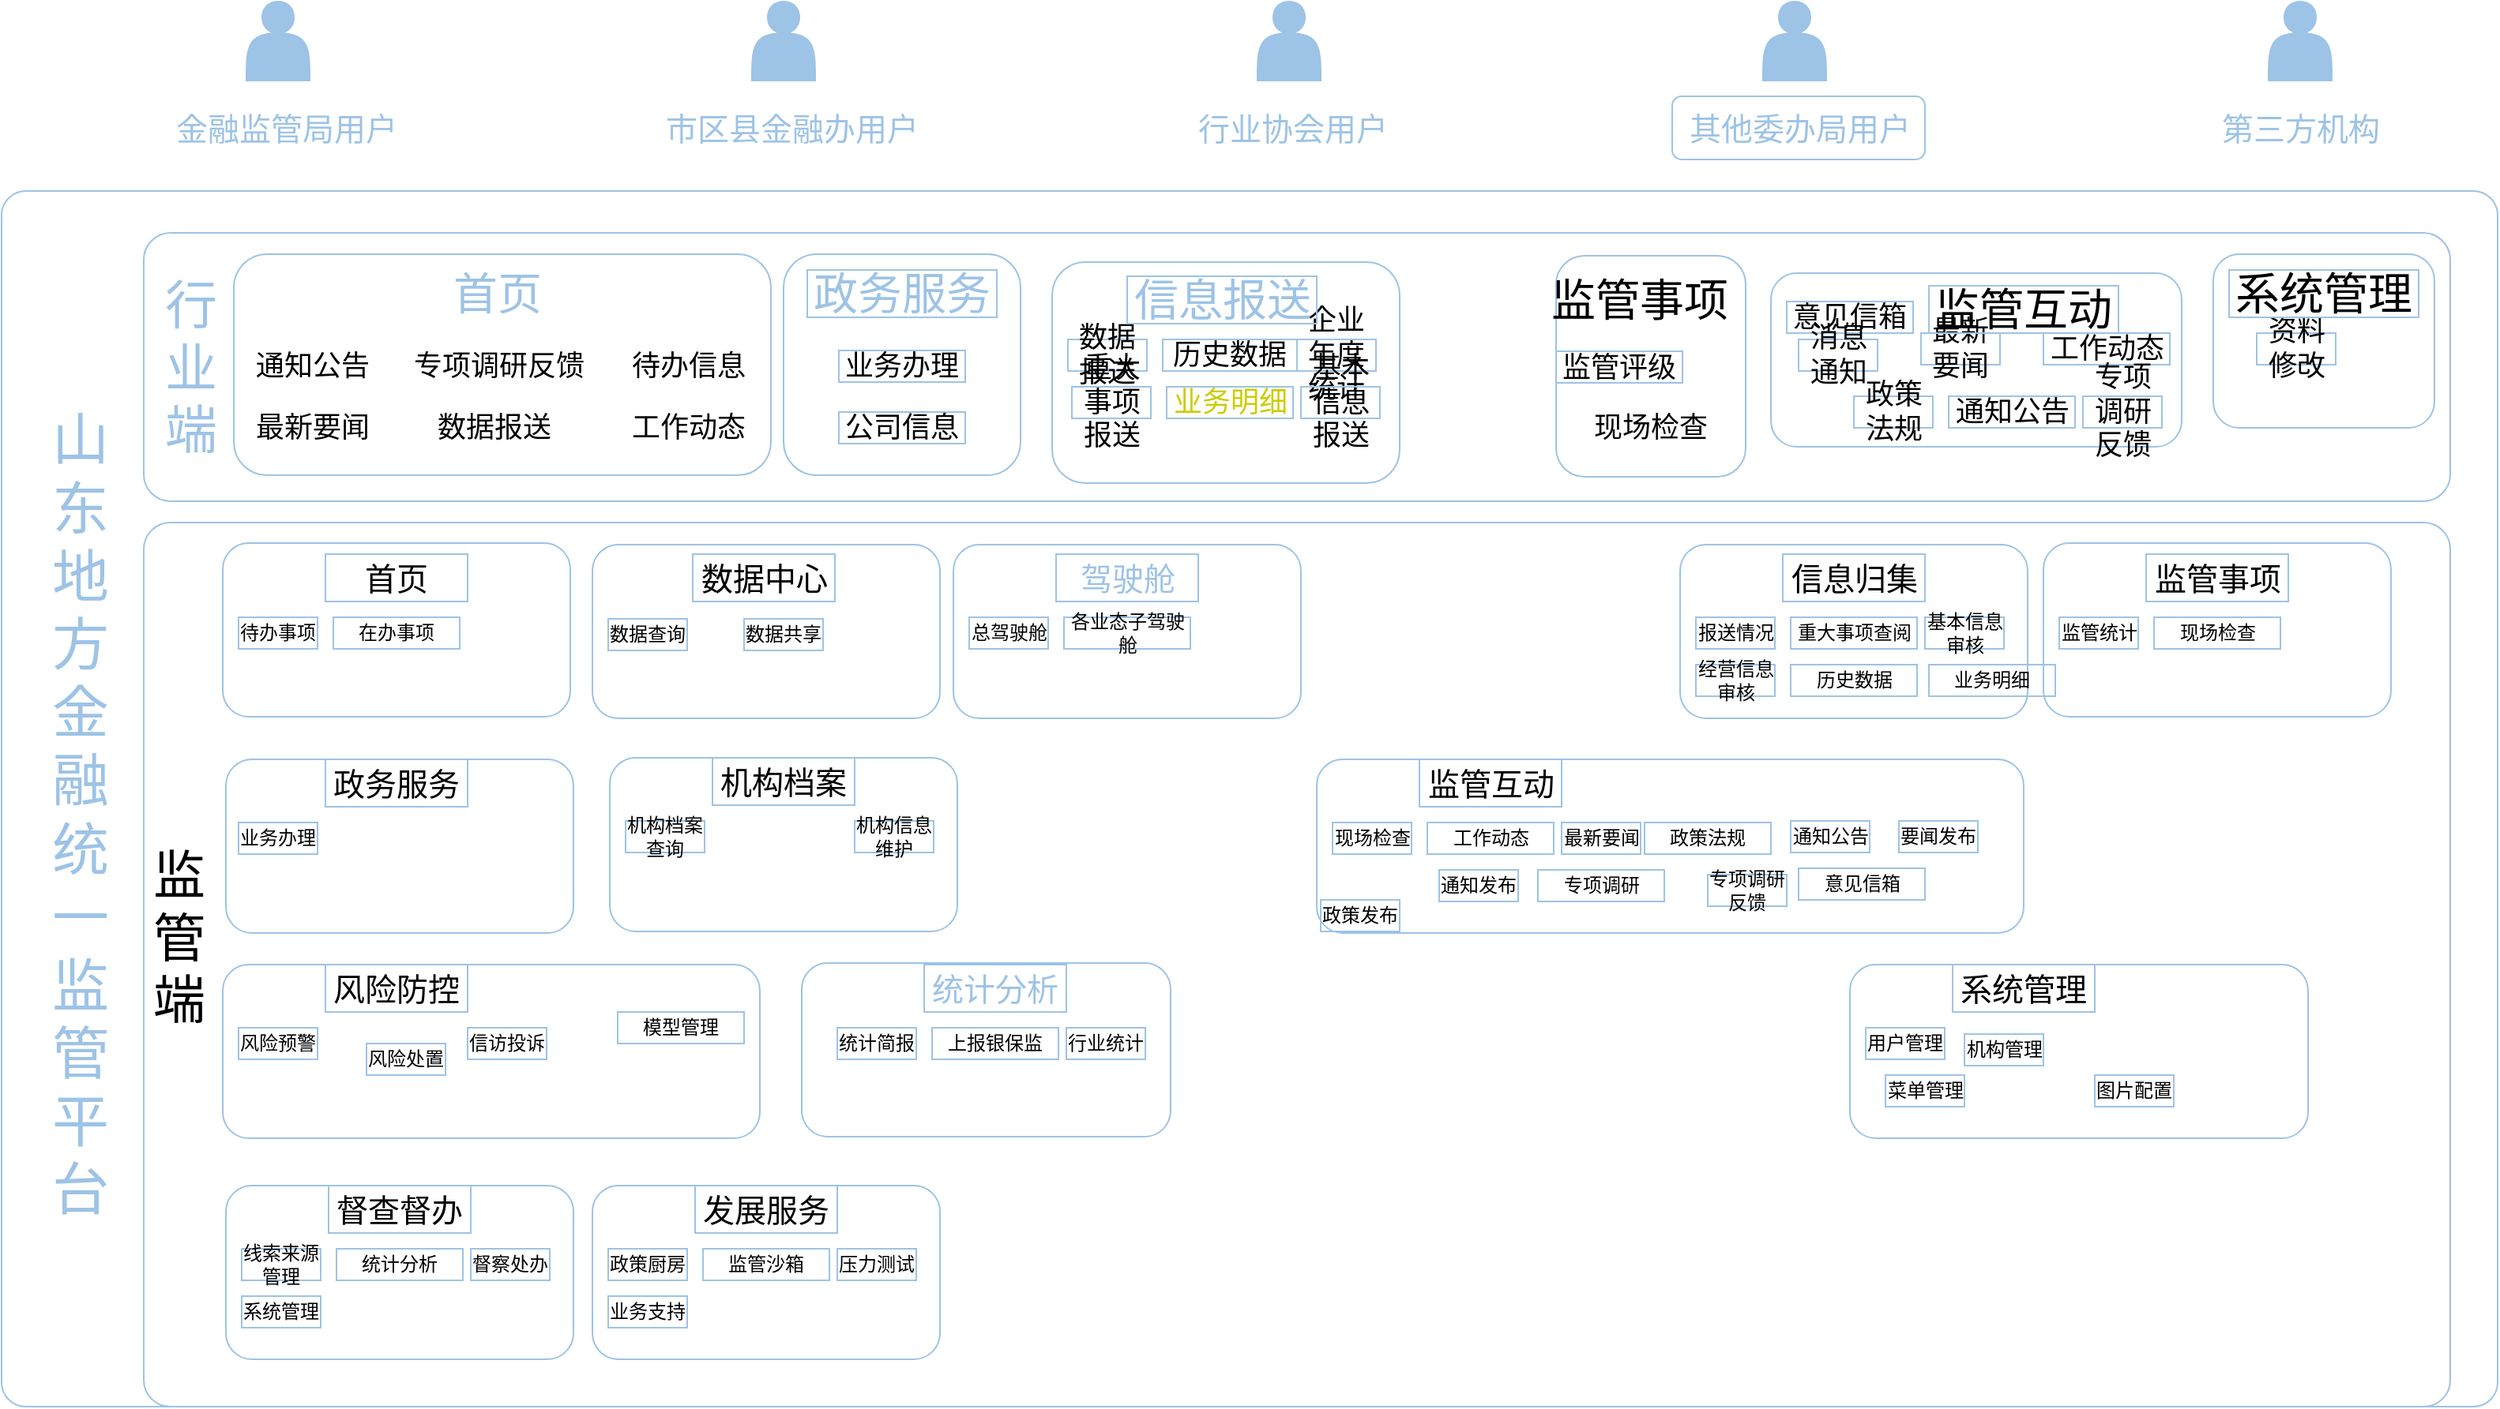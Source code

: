 <mxfile version="21.3.4" type="github">
  <diagram name="第 1 页" id="MV3o43IdLmot7RDqP8pI">
    <mxGraphModel dx="1585" dy="860" grid="1" gridSize="10" guides="1" tooltips="1" connect="1" arrows="1" fold="1" page="1" pageScale="1" pageWidth="827" pageHeight="1169" math="0" shadow="0">
      <root>
        <mxCell id="0" />
        <mxCell id="1" parent="0" />
        <mxCell id="Glt5fxQ_8E8wL3YPpG3F-2" value="" style="shape=actor;whiteSpace=wrap;html=1;fillColor=#9DC3E6;strokeColor=#9DC3E6;" parent="1" vertex="1">
          <mxGeometry x="195" y="40" width="40" height="50" as="geometry" />
        </mxCell>
        <mxCell id="Glt5fxQ_8E8wL3YPpG3F-7" value="&lt;font color=&quot;#9dc3e6&quot;&gt;金融监管局用户&lt;/font&gt;" style="text;html=1;align=center;verticalAlign=middle;resizable=0;points=[];autosize=1;strokeColor=none;fillColor=none;fontSize=20;arcSize=12;rounded=1;imageWidth=24;" parent="1" vertex="1">
          <mxGeometry x="140" y="100" width="160" height="40" as="geometry" />
        </mxCell>
        <mxCell id="aRTXH67dhM7J8I6KlZtX-1" value="" style="rounded=1;whiteSpace=wrap;html=1;strokeColor=#9DC3E6;arcSize=2;" parent="1" vertex="1">
          <mxGeometry x="40" y="160" width="1580" height="770" as="geometry" />
        </mxCell>
        <mxCell id="aRTXH67dhM7J8I6KlZtX-2" value="" style="rounded=1;whiteSpace=wrap;html=1;strokeColor=#9DC3E6;arcSize=10;" parent="1" vertex="1">
          <mxGeometry x="130" y="186.5" width="1460" height="170" as="geometry" />
        </mxCell>
        <mxCell id="aRTXH67dhM7J8I6KlZtX-3" value="" style="rounded=1;whiteSpace=wrap;html=1;strokeColor=#9DC3E6;arcSize=3;" parent="1" vertex="1">
          <mxGeometry x="130" y="370" width="1460" height="560" as="geometry" />
        </mxCell>
        <mxCell id="aRTXH67dhM7J8I6KlZtX-5" value="&lt;font color=&quot;#9dc3e6&quot; style=&quot;font-size: 33px;&quot;&gt;行业端&lt;/font&gt;" style="text;html=1;strokeColor=none;fillColor=none;align=center;verticalAlign=middle;whiteSpace=wrap;rounded=1;arcSize=15;imageHeight=24;" parent="1" vertex="1">
          <mxGeometry x="140" y="210" width="40" height="123" as="geometry" />
        </mxCell>
        <mxCell id="aRTXH67dhM7J8I6KlZtX-6" value="&lt;font style=&quot;font-size: 33px;&quot;&gt;监管端&lt;/font&gt;" style="text;html=1;strokeColor=none;fillColor=none;align=center;verticalAlign=middle;whiteSpace=wrap;rounded=0;fontSize=20;" parent="1" vertex="1">
          <mxGeometry x="140" y="593" width="25" height="80" as="geometry" />
        </mxCell>
        <mxCell id="aRTXH67dhM7J8I6KlZtX-10" value="&lt;font style=&quot;font-size: 36px;&quot; color=&quot;#9dc3e6&quot;&gt;山东地方金融统一监管平台&lt;/font&gt;" style="text;html=1;strokeColor=none;fillColor=none;align=center;verticalAlign=middle;whiteSpace=wrap;rounded=1;fontSize=20;arcSize=16;" parent="1" vertex="1">
          <mxGeometry x="70" y="320" width="40" height="470" as="geometry" />
        </mxCell>
        <mxCell id="aRTXH67dhM7J8I6KlZtX-11" value="" style="rounded=1;whiteSpace=wrap;html=1;strokeColor=#9DC3E6;" parent="1" vertex="1">
          <mxGeometry x="187" y="200" width="340" height="140" as="geometry" />
        </mxCell>
        <mxCell id="aRTXH67dhM7J8I6KlZtX-12" value="&lt;font style=&quot;font-size: 28px;&quot; color=&quot;#9dc3e6&quot;&gt;首页&lt;/font&gt;" style="text;html=1;strokeColor=none;fillColor=none;align=center;verticalAlign=middle;whiteSpace=wrap;rounded=1;fontSize=20;arcSize=15;" parent="1" vertex="1">
          <mxGeometry x="303.75" y="210" width="100" height="30" as="geometry" />
        </mxCell>
        <mxCell id="aRTXH67dhM7J8I6KlZtX-17" value="&lt;font color=&quot;#9dc3e6&quot;&gt;市区县金融办用户&lt;/font&gt;" style="text;html=1;align=center;verticalAlign=middle;resizable=0;points=[];autosize=1;strokeColor=none;fillColor=none;fontSize=20;rounded=1;arcSize=12;" parent="1" vertex="1">
          <mxGeometry x="450" y="100" width="180" height="40" as="geometry" />
        </mxCell>
        <mxCell id="aRTXH67dhM7J8I6KlZtX-19" value="&lt;font color=&quot;#9dc3e6&quot;&gt;行业协会用户&lt;/font&gt;" style="text;html=1;align=center;verticalAlign=middle;resizable=0;points=[];autosize=1;strokeColor=none;fillColor=none;fontSize=20;rounded=1;arcSize=12;" parent="1" vertex="1">
          <mxGeometry x="786.5" y="100" width="140" height="40" as="geometry" />
        </mxCell>
        <mxCell id="aRTXH67dhM7J8I6KlZtX-21" value="&lt;font color=&quot;#9dc3e6&quot;&gt;其他委办局用户&lt;/font&gt;" style="text;html=1;align=center;verticalAlign=middle;resizable=0;points=[];autosize=1;strokeColor=#9DC3E6;fillColor=none;fontSize=20;rounded=1;" parent="1" vertex="1">
          <mxGeometry x="1097.5" y="100" width="160" height="40" as="geometry" />
        </mxCell>
        <mxCell id="aRTXH67dhM7J8I6KlZtX-23" value="&lt;font color=&quot;#9dc3e6&quot;&gt;第三方机构&lt;/font&gt;" style="text;html=1;align=center;verticalAlign=middle;resizable=0;points=[];autosize=1;strokeColor=none;fillColor=none;fontSize=20;rounded=1;" parent="1" vertex="1">
          <mxGeometry x="1435" y="100" width="120" height="40" as="geometry" />
        </mxCell>
        <mxCell id="aRTXH67dhM7J8I6KlZtX-24" value="&lt;p class=&quot;MsoNormal&quot;&gt;&lt;font face=&quot;Times New Roman&quot; style=&quot;font-size: 18px;&quot;&gt;通知公告&lt;/font&gt;&lt;/p&gt;" style="text;html=1;strokeColor=none;fillColor=none;align=center;verticalAlign=middle;whiteSpace=wrap;rounded=0;imageWidth=24;imageHeight=24;" parent="1" vertex="1">
          <mxGeometry x="197" y="261" width="80" height="20" as="geometry" />
        </mxCell>
        <mxCell id="aRTXH67dhM7J8I6KlZtX-25" value="&lt;font face=&quot;Times New Roman&quot; style=&quot;font-size: 18px;&quot;&gt;专项调研反馈&lt;/font&gt;" style="text;html=1;strokeColor=none;fillColor=none;align=center;verticalAlign=middle;whiteSpace=wrap;rounded=0;" parent="1" vertex="1">
          <mxGeometry x="300" y="261" width="110" height="20" as="geometry" />
        </mxCell>
        <mxCell id="aRTXH67dhM7J8I6KlZtX-28" value="" style="rounded=1;whiteSpace=wrap;html=1;strokeColor=#9DC3E6;" parent="1" vertex="1">
          <mxGeometry x="535" y="200" width="150" height="140" as="geometry" />
        </mxCell>
        <mxCell id="aRTXH67dhM7J8I6KlZtX-29" value="&lt;p class=&quot;MsoNormal&quot;&gt;&lt;font style=&quot;font-size: 18px;&quot;&gt;业务办理&lt;/font&gt;&lt;/p&gt;" style="text;html=1;strokeColor=#9DC3E6;fillColor=none;align=center;verticalAlign=middle;whiteSpace=wrap;rounded=0;" parent="1" vertex="1">
          <mxGeometry x="570" y="261" width="80" height="20" as="geometry" />
        </mxCell>
        <mxCell id="aRTXH67dhM7J8I6KlZtX-30" value="&lt;p class=&quot;MsoNormal&quot;&gt;&lt;font style=&quot;font-size: 18px;&quot;&gt;公司信息&lt;/font&gt;&lt;/p&gt;" style="text;html=1;strokeColor=#9DC3E6;fillColor=none;align=center;verticalAlign=middle;whiteSpace=wrap;rounded=0;" parent="1" vertex="1">
          <mxGeometry x="570" y="300" width="80" height="20" as="geometry" />
        </mxCell>
        <mxCell id="aRTXH67dhM7J8I6KlZtX-32" value="&lt;font color=&quot;#9dc3e6&quot; style=&quot;font-size: 28px;&quot;&gt;政务服务&lt;/font&gt;" style="text;html=1;strokeColor=#9DC3E6;fillColor=none;align=center;verticalAlign=middle;whiteSpace=wrap;rounded=0;fontSize=20;" parent="1" vertex="1">
          <mxGeometry x="550" y="210" width="120" height="30" as="geometry" />
        </mxCell>
        <mxCell id="aRTXH67dhM7J8I6KlZtX-39" value="" style="rounded=1;whiteSpace=wrap;html=1;strokeColor=#9DC3E6;" parent="1" vertex="1">
          <mxGeometry x="705" y="205" width="220" height="140" as="geometry" />
        </mxCell>
        <mxCell id="aRTXH67dhM7J8I6KlZtX-40" value="&lt;font style=&quot;font-size: 18px;&quot;&gt;数据报送&lt;/font&gt;" style="text;html=1;strokeColor=#9DC3E6;fillColor=none;align=center;verticalAlign=middle;whiteSpace=wrap;rounded=0;" parent="1" vertex="1">
          <mxGeometry x="715" y="254" width="50" height="20" as="geometry" />
        </mxCell>
        <mxCell id="aRTXH67dhM7J8I6KlZtX-41" value="&lt;font style=&quot;font-size: 18px;&quot;&gt;历史数据&lt;/font&gt;" style="text;html=1;strokeColor=#9DC3E6;fillColor=none;align=center;verticalAlign=middle;whiteSpace=wrap;rounded=0;" parent="1" vertex="1">
          <mxGeometry x="775" y="254" width="85" height="20" as="geometry" />
        </mxCell>
        <mxCell id="aRTXH67dhM7J8I6KlZtX-42" value="&lt;font style=&quot;font-size: 18px;&quot;&gt;企业年度统计&lt;/font&gt;" style="text;html=1;strokeColor=#9DC3E6;fillColor=none;align=center;verticalAlign=middle;whiteSpace=wrap;rounded=0;" parent="1" vertex="1">
          <mxGeometry x="860" y="254" width="50" height="20" as="geometry" />
        </mxCell>
        <mxCell id="aRTXH67dhM7J8I6KlZtX-43" value="&lt;font color=&quot;#9dc3e6&quot; style=&quot;font-size: 28px;&quot;&gt;信息报送&lt;/font&gt;" style="text;html=1;strokeColor=#9DC3E6;fillColor=none;align=center;verticalAlign=middle;whiteSpace=wrap;rounded=0;fontSize=20;" parent="1" vertex="1">
          <mxGeometry x="752.5" y="214" width="120" height="30" as="geometry" />
        </mxCell>
        <mxCell id="aRTXH67dhM7J8I6KlZtX-44" value="&lt;font style=&quot;font-size: 18px;&quot;&gt;重大事项报送&lt;/font&gt;" style="text;html=1;strokeColor=#9DC3E6;fillColor=none;align=center;verticalAlign=middle;whiteSpace=wrap;rounded=0;" parent="1" vertex="1">
          <mxGeometry x="717.5" y="284" width="50" height="20" as="geometry" />
        </mxCell>
        <mxCell id="aRTXH67dhM7J8I6KlZtX-45" value="&lt;font style=&quot;font-size: 18px;&quot;&gt;业务明细&lt;/font&gt;" style="text;html=1;strokeColor=#9DC3E6;fillColor=none;align=center;verticalAlign=middle;whiteSpace=wrap;rounded=0;fontColor=#CCCC00;" parent="1" vertex="1">
          <mxGeometry x="777.5" y="284" width="80" height="20" as="geometry" />
        </mxCell>
        <mxCell id="aRTXH67dhM7J8I6KlZtX-46" value="&lt;font style=&quot;font-size: 18px;&quot;&gt;基本信息报送&lt;/font&gt;" style="text;html=1;strokeColor=#9DC3E6;fillColor=none;align=center;verticalAlign=middle;whiteSpace=wrap;rounded=0;" parent="1" vertex="1">
          <mxGeometry x="862.5" y="284" width="50" height="20" as="geometry" />
        </mxCell>
        <mxCell id="aRTXH67dhM7J8I6KlZtX-47" value="" style="rounded=1;whiteSpace=wrap;html=1;strokeColor=#9DC3E6;" parent="1" vertex="1">
          <mxGeometry x="1024" y="201" width="120" height="140" as="geometry" />
        </mxCell>
        <mxCell id="aRTXH67dhM7J8I6KlZtX-48" value="&lt;p class=&quot;MsoNormal&quot;&gt;&lt;font style=&quot;font-size: 18px;&quot;&gt;监管评级&lt;/font&gt;&lt;/p&gt;" style="text;html=1;strokeColor=#9DC3E6;fillColor=none;align=center;verticalAlign=middle;whiteSpace=wrap;rounded=0;" parent="1" vertex="1">
          <mxGeometry x="1024" y="261.5" width="80" height="20" as="geometry" />
        </mxCell>
        <mxCell id="aRTXH67dhM7J8I6KlZtX-49" value="&lt;font style=&quot;font-size: 18px;&quot;&gt;现场检查&lt;/font&gt;" style="text;html=1;strokeColor=none;fillColor=none;align=center;verticalAlign=middle;whiteSpace=wrap;rounded=0;" parent="1" vertex="1">
          <mxGeometry x="1044" y="300" width="80" height="20" as="geometry" />
        </mxCell>
        <mxCell id="aRTXH67dhM7J8I6KlZtX-51" value="&lt;font style=&quot;font-size: 28px;&quot;&gt;监管事项&lt;/font&gt;" style="text;html=1;strokeColor=none;fillColor=none;align=center;verticalAlign=middle;whiteSpace=wrap;rounded=0;fontSize=20;" parent="1" vertex="1">
          <mxGeometry x="1016.5" y="214" width="120" height="30" as="geometry" />
        </mxCell>
        <mxCell id="aRTXH67dhM7J8I6KlZtX-60" value="" style="rounded=1;whiteSpace=wrap;html=1;strokeColor=#9DC3E6;" parent="1" vertex="1">
          <mxGeometry x="1160" y="212" width="260" height="110" as="geometry" />
        </mxCell>
        <mxCell id="aRTXH67dhM7J8I6KlZtX-62" value="&lt;font style=&quot;font-size: 18px;&quot;&gt;工作动态&lt;/font&gt;" style="text;html=1;strokeColor=#9DC3E6;fillColor=none;align=center;verticalAlign=middle;whiteSpace=wrap;rounded=0;" parent="1" vertex="1">
          <mxGeometry x="1332.5" y="250" width="80" height="20" as="geometry" />
        </mxCell>
        <mxCell id="aRTXH67dhM7J8I6KlZtX-63" value="&lt;font style=&quot;font-size: 18px;&quot;&gt;最新要闻&lt;/font&gt;" style="text;html=1;strokeColor=#9DC3E6;fillColor=none;align=center;verticalAlign=middle;whiteSpace=wrap;rounded=0;" parent="1" vertex="1">
          <mxGeometry x="1255" y="250" width="50" height="20" as="geometry" />
        </mxCell>
        <mxCell id="aRTXH67dhM7J8I6KlZtX-64" value="&lt;font style=&quot;font-size: 28px;&quot;&gt;监管互动&lt;/font&gt;" style="text;html=1;strokeColor=#9DC3E6;fillColor=none;align=center;verticalAlign=middle;whiteSpace=wrap;rounded=0;fontSize=20;" parent="1" vertex="1">
          <mxGeometry x="1260" y="220" width="120" height="30" as="geometry" />
        </mxCell>
        <mxCell id="aRTXH67dhM7J8I6KlZtX-65" value="&lt;font style=&quot;font-size: 18px;&quot;&gt;政策法规&lt;/font&gt;" style="text;html=1;strokeColor=#9DC3E6;fillColor=none;align=center;verticalAlign=middle;whiteSpace=wrap;rounded=0;" parent="1" vertex="1">
          <mxGeometry x="1212.5" y="290" width="50" height="20" as="geometry" />
        </mxCell>
        <mxCell id="aRTXH67dhM7J8I6KlZtX-66" value="&lt;font style=&quot;font-size: 18px;&quot;&gt;通知公告&lt;/font&gt;" style="text;html=1;strokeColor=#9DC3E6;fillColor=none;align=center;verticalAlign=middle;whiteSpace=wrap;rounded=0;" parent="1" vertex="1">
          <mxGeometry x="1272.5" y="290" width="80" height="20" as="geometry" />
        </mxCell>
        <mxCell id="aRTXH67dhM7J8I6KlZtX-67" value="&lt;font style=&quot;font-size: 18px;&quot;&gt;专项调研反馈&lt;/font&gt;" style="text;html=1;strokeColor=#9DC3E6;fillColor=none;align=center;verticalAlign=middle;whiteSpace=wrap;rounded=0;" parent="1" vertex="1">
          <mxGeometry x="1357.5" y="290" width="50" height="20" as="geometry" />
        </mxCell>
        <mxCell id="aRTXH67dhM7J8I6KlZtX-74" value="" style="rounded=1;whiteSpace=wrap;html=1;strokeColor=#9DC3E6;" parent="1" vertex="1">
          <mxGeometry x="1440" y="200" width="140" height="110" as="geometry" />
        </mxCell>
        <mxCell id="aRTXH67dhM7J8I6KlZtX-75" value="&lt;font style=&quot;font-size: 18px;&quot;&gt;资料修改&lt;/font&gt;" style="text;html=1;strokeColor=#9DC3E6;fillColor=none;align=center;verticalAlign=middle;whiteSpace=wrap;rounded=0;" parent="1" vertex="1">
          <mxGeometry x="1467.5" y="250" width="50" height="20" as="geometry" />
        </mxCell>
        <mxCell id="aRTXH67dhM7J8I6KlZtX-78" value="&lt;font style=&quot;font-size: 28px;&quot;&gt;系统管理&lt;/font&gt;" style="text;html=1;strokeColor=#9DC3E6;fillColor=none;align=center;verticalAlign=middle;whiteSpace=wrap;rounded=0;fontSize=20;" parent="1" vertex="1">
          <mxGeometry x="1450" y="210" width="120" height="30" as="geometry" />
        </mxCell>
        <mxCell id="aRTXH67dhM7J8I6KlZtX-82" value="" style="rounded=1;whiteSpace=wrap;html=1;strokeColor=#9DC3E6;" parent="1" vertex="1">
          <mxGeometry x="180" y="383" width="220" height="110" as="geometry" />
        </mxCell>
        <mxCell id="aRTXH67dhM7J8I6KlZtX-83" value="首页" style="text;html=1;strokeColor=#9DC3E6;fillColor=none;align=center;verticalAlign=middle;whiteSpace=wrap;rounded=0;fontSize=20;" parent="1" vertex="1">
          <mxGeometry x="245" y="390" width="90" height="30" as="geometry" />
        </mxCell>
        <mxCell id="aRTXH67dhM7J8I6KlZtX-84" value="待办事项" style="text;html=1;strokeColor=#9DC3E6;fillColor=none;align=center;verticalAlign=middle;whiteSpace=wrap;rounded=0;" parent="1" vertex="1">
          <mxGeometry x="190" y="430" width="50" height="20" as="geometry" />
        </mxCell>
        <mxCell id="aRTXH67dhM7J8I6KlZtX-85" value="&lt;p class=&quot;MsoNormal&quot;&gt;在办事项&lt;/p&gt;" style="text;html=1;strokeColor=#9DC3E6;fillColor=none;align=center;verticalAlign=middle;whiteSpace=wrap;rounded=0;" parent="1" vertex="1">
          <mxGeometry x="250" y="430" width="80" height="20" as="geometry" />
        </mxCell>
        <mxCell id="aRTXH67dhM7J8I6KlZtX-90" value="" style="rounded=1;whiteSpace=wrap;html=1;strokeColor=#9DC3E6;" parent="1" vertex="1">
          <mxGeometry x="414" y="384" width="220" height="110" as="geometry" />
        </mxCell>
        <mxCell id="aRTXH67dhM7J8I6KlZtX-91" value="数据中心" style="text;html=1;strokeColor=#9DC3E6;fillColor=none;align=center;verticalAlign=middle;whiteSpace=wrap;rounded=0;fontSize=20;" parent="1" vertex="1">
          <mxGeometry x="477.5" y="390" width="90" height="30" as="geometry" />
        </mxCell>
        <mxCell id="aRTXH67dhM7J8I6KlZtX-92" value="数据查询" style="text;html=1;strokeColor=#9DC3E6;fillColor=none;align=center;verticalAlign=middle;whiteSpace=wrap;rounded=0;" parent="1" vertex="1">
          <mxGeometry x="424" y="431" width="50" height="20" as="geometry" />
        </mxCell>
        <mxCell id="aRTXH67dhM7J8I6KlZtX-98" value="" style="rounded=1;whiteSpace=wrap;html=1;strokeColor=#9DC3E6;" parent="1" vertex="1">
          <mxGeometry x="642.5" y="384" width="220" height="110" as="geometry" />
        </mxCell>
        <mxCell id="aRTXH67dhM7J8I6KlZtX-99" value="&lt;font color=&quot;#9dc3e6&quot;&gt;驾驶舱&lt;/font&gt;" style="text;html=1;strokeColor=#9DC3E6;fillColor=none;align=center;verticalAlign=middle;whiteSpace=wrap;rounded=0;fontSize=20;" parent="1" vertex="1">
          <mxGeometry x="707.5" y="390" width="90" height="30" as="geometry" />
        </mxCell>
        <mxCell id="aRTXH67dhM7J8I6KlZtX-100" value="总驾驶舱" style="text;html=1;strokeColor=#9DC3E6;fillColor=none;align=center;verticalAlign=middle;whiteSpace=wrap;rounded=0;" parent="1" vertex="1">
          <mxGeometry x="652.5" y="430" width="50" height="20" as="geometry" />
        </mxCell>
        <mxCell id="aRTXH67dhM7J8I6KlZtX-101" value="各业态子驾驶舱" style="text;html=1;strokeColor=#9DC3E6;fillColor=none;align=center;verticalAlign=middle;whiteSpace=wrap;rounded=0;" parent="1" vertex="1">
          <mxGeometry x="712.5" y="430" width="80" height="20" as="geometry" />
        </mxCell>
        <mxCell id="aRTXH67dhM7J8I6KlZtX-114" value="" style="rounded=1;whiteSpace=wrap;html=1;strokeColor=#9DC3E6;" parent="1" vertex="1">
          <mxGeometry x="1102.5" y="384" width="220" height="110" as="geometry" />
        </mxCell>
        <mxCell id="aRTXH67dhM7J8I6KlZtX-115" value="信息归集" style="text;html=1;strokeColor=#9DC3E6;fillColor=none;align=center;verticalAlign=middle;whiteSpace=wrap;rounded=0;fontSize=20;" parent="1" vertex="1">
          <mxGeometry x="1167.5" y="390" width="90" height="30" as="geometry" />
        </mxCell>
        <mxCell id="aRTXH67dhM7J8I6KlZtX-116" value="报送情况" style="text;html=1;strokeColor=#9DC3E6;fillColor=none;align=center;verticalAlign=middle;whiteSpace=wrap;rounded=0;" parent="1" vertex="1">
          <mxGeometry x="1112.5" y="430" width="50" height="20" as="geometry" />
        </mxCell>
        <mxCell id="aRTXH67dhM7J8I6KlZtX-117" value="&lt;p class=&quot;MsoNormal&quot;&gt;&lt;font face=&quot;宋体&quot;&gt;重大事项查阅&lt;/font&gt;&lt;/p&gt;" style="text;html=1;strokeColor=#9DC3E6;fillColor=none;align=center;verticalAlign=middle;whiteSpace=wrap;rounded=0;" parent="1" vertex="1">
          <mxGeometry x="1172.5" y="430" width="80" height="20" as="geometry" />
        </mxCell>
        <mxCell id="aRTXH67dhM7J8I6KlZtX-118" value="&lt;p class=&quot;MsoNormal&quot;&gt;&lt;font face=&quot;宋体&quot;&gt;基本信息审核&lt;/font&gt;&lt;/p&gt;" style="text;html=1;strokeColor=#9DC3E6;fillColor=none;align=center;verticalAlign=middle;whiteSpace=wrap;rounded=0;" parent="1" vertex="1">
          <mxGeometry x="1257.5" y="430" width="50" height="20" as="geometry" />
        </mxCell>
        <mxCell id="aRTXH67dhM7J8I6KlZtX-119" value="&lt;p class=&quot;MsoNormal&quot;&gt;&lt;font face=&quot;宋体&quot;&gt;经营信息审核&lt;/font&gt;&lt;/p&gt;" style="text;html=1;strokeColor=#9DC3E6;fillColor=none;align=center;verticalAlign=middle;whiteSpace=wrap;rounded=0;" parent="1" vertex="1">
          <mxGeometry x="1112.5" y="460" width="50" height="20" as="geometry" />
        </mxCell>
        <mxCell id="aRTXH67dhM7J8I6KlZtX-122" value="" style="rounded=1;whiteSpace=wrap;html=1;strokeColor=#9DC3E6;" parent="1" vertex="1">
          <mxGeometry x="1332.5" y="383" width="220" height="110" as="geometry" />
        </mxCell>
        <mxCell id="aRTXH67dhM7J8I6KlZtX-123" value="监管事项" style="text;html=1;strokeColor=#9DC3E6;fillColor=none;align=center;verticalAlign=middle;whiteSpace=wrap;rounded=0;fontSize=20;" parent="1" vertex="1">
          <mxGeometry x="1397.5" y="390" width="90" height="30" as="geometry" />
        </mxCell>
        <mxCell id="aRTXH67dhM7J8I6KlZtX-124" value="监管统计" style="text;html=1;strokeColor=#9DC3E6;fillColor=none;align=center;verticalAlign=middle;whiteSpace=wrap;rounded=0;" parent="1" vertex="1">
          <mxGeometry x="1342.5" y="430" width="50" height="20" as="geometry" />
        </mxCell>
        <mxCell id="aRTXH67dhM7J8I6KlZtX-125" value="现场检查" style="text;html=1;strokeColor=#9DC3E6;fillColor=none;align=center;verticalAlign=middle;whiteSpace=wrap;rounded=0;" parent="1" vertex="1">
          <mxGeometry x="1402.5" y="430" width="80" height="20" as="geometry" />
        </mxCell>
        <mxCell id="aRTXH67dhM7J8I6KlZtX-130" value="" style="rounded=1;whiteSpace=wrap;html=1;strokeColor=#9DC3E6;" parent="1" vertex="1">
          <mxGeometry x="182" y="520" width="220" height="110" as="geometry" />
        </mxCell>
        <mxCell id="aRTXH67dhM7J8I6KlZtX-131" value="政务服务" style="text;html=1;strokeColor=#9DC3E6;fillColor=none;align=center;verticalAlign=middle;whiteSpace=wrap;rounded=0;fontSize=20;" parent="1" vertex="1">
          <mxGeometry x="245" y="520" width="90" height="30" as="geometry" />
        </mxCell>
        <mxCell id="aRTXH67dhM7J8I6KlZtX-132" value="业务办理" style="text;html=1;strokeColor=#9DC3E6;fillColor=none;align=center;verticalAlign=middle;whiteSpace=wrap;rounded=0;" parent="1" vertex="1">
          <mxGeometry x="190" y="560" width="50" height="20" as="geometry" />
        </mxCell>
        <mxCell id="aRTXH67dhM7J8I6KlZtX-146" value="" style="rounded=1;whiteSpace=wrap;html=1;strokeColor=#9DC3E6;" parent="1" vertex="1">
          <mxGeometry x="425" y="519" width="220" height="110" as="geometry" />
        </mxCell>
        <mxCell id="aRTXH67dhM7J8I6KlZtX-147" value="机构档案" style="text;html=1;strokeColor=#9DC3E6;fillColor=none;align=center;verticalAlign=middle;whiteSpace=wrap;rounded=0;fontSize=20;" parent="1" vertex="1">
          <mxGeometry x="490" y="519" width="90" height="30" as="geometry" />
        </mxCell>
        <mxCell id="aRTXH67dhM7J8I6KlZtX-148" value="机构档案查询" style="text;html=1;strokeColor=#9DC3E6;fillColor=none;align=center;verticalAlign=middle;whiteSpace=wrap;rounded=0;" parent="1" vertex="1">
          <mxGeometry x="435" y="559" width="50" height="20" as="geometry" />
        </mxCell>
        <mxCell id="aRTXH67dhM7J8I6KlZtX-150" value="机构信息维护" style="text;html=1;strokeColor=#9DC3E6;fillColor=none;align=center;verticalAlign=middle;whiteSpace=wrap;rounded=0;" parent="1" vertex="1">
          <mxGeometry x="580" y="559" width="50" height="20" as="geometry" />
        </mxCell>
        <mxCell id="aRTXH67dhM7J8I6KlZtX-154" value="" style="rounded=1;whiteSpace=wrap;html=1;strokeColor=#9DC3E6;" parent="1" vertex="1">
          <mxGeometry x="872.5" y="520" width="447.5" height="110" as="geometry" />
        </mxCell>
        <mxCell id="aRTXH67dhM7J8I6KlZtX-155" value="监管互动" style="text;html=1;strokeColor=#9DC3E6;fillColor=none;align=center;verticalAlign=middle;whiteSpace=wrap;rounded=0;fontSize=20;" parent="1" vertex="1">
          <mxGeometry x="937.5" y="520" width="90" height="30" as="geometry" />
        </mxCell>
        <mxCell id="aRTXH67dhM7J8I6KlZtX-156" value="现场检查" style="text;html=1;strokeColor=#9DC3E6;fillColor=none;align=center;verticalAlign=middle;whiteSpace=wrap;rounded=0;" parent="1" vertex="1">
          <mxGeometry x="882.5" y="560" width="50" height="20" as="geometry" />
        </mxCell>
        <mxCell id="aRTXH67dhM7J8I6KlZtX-157" value="政策法规" style="text;html=1;strokeColor=#9DC3E6;fillColor=none;align=center;verticalAlign=middle;whiteSpace=wrap;rounded=0;" parent="1" vertex="1">
          <mxGeometry x="1080" y="560" width="80" height="20" as="geometry" />
        </mxCell>
        <mxCell id="aRTXH67dhM7J8I6KlZtX-158" value="专项调研反馈" style="text;html=1;strokeColor=#9DC3E6;fillColor=none;align=center;verticalAlign=middle;whiteSpace=wrap;rounded=0;" parent="1" vertex="1">
          <mxGeometry x="1120" y="593" width="50" height="20" as="geometry" />
        </mxCell>
        <mxCell id="aRTXH67dhM7J8I6KlZtX-159" value="通知公告" style="text;html=1;strokeColor=#9DC3E6;fillColor=none;align=center;verticalAlign=middle;whiteSpace=wrap;rounded=0;" parent="1" vertex="1">
          <mxGeometry x="1172.5" y="559" width="50" height="20" as="geometry" />
        </mxCell>
        <mxCell id="aRTXH67dhM7J8I6KlZtX-160" value="工作动态" style="text;html=1;strokeColor=#9DC3E6;fillColor=none;align=center;verticalAlign=middle;whiteSpace=wrap;rounded=0;" parent="1" vertex="1">
          <mxGeometry x="942.5" y="560" width="80" height="20" as="geometry" />
        </mxCell>
        <mxCell id="aRTXH67dhM7J8I6KlZtX-161" value="最新要闻" style="text;html=1;strokeColor=#9DC3E6;fillColor=none;align=center;verticalAlign=middle;whiteSpace=wrap;rounded=0;" parent="1" vertex="1">
          <mxGeometry x="1027.5" y="560" width="50" height="20" as="geometry" />
        </mxCell>
        <mxCell id="aRTXH67dhM7J8I6KlZtX-170" value="" style="rounded=1;whiteSpace=wrap;html=1;strokeColor=#9DC3E6;" parent="1" vertex="1">
          <mxGeometry x="180" y="650" width="340" height="110" as="geometry" />
        </mxCell>
        <mxCell id="aRTXH67dhM7J8I6KlZtX-171" value="风险防控" style="text;html=1;strokeColor=#9DC3E6;fillColor=none;align=center;verticalAlign=middle;whiteSpace=wrap;rounded=0;fontSize=20;" parent="1" vertex="1">
          <mxGeometry x="245" y="650" width="90" height="30" as="geometry" />
        </mxCell>
        <mxCell id="aRTXH67dhM7J8I6KlZtX-173" value="模型管理" style="text;html=1;strokeColor=#9DC3E6;fillColor=none;align=center;verticalAlign=middle;whiteSpace=wrap;rounded=0;" parent="1" vertex="1">
          <mxGeometry x="430" y="680" width="80" height="20" as="geometry" />
        </mxCell>
        <mxCell id="aRTXH67dhM7J8I6KlZtX-174" value="信访投诉" style="text;html=1;strokeColor=#9DC3E6;fillColor=none;align=center;verticalAlign=middle;whiteSpace=wrap;rounded=0;" parent="1" vertex="1">
          <mxGeometry x="335" y="690" width="50" height="20" as="geometry" />
        </mxCell>
        <mxCell id="aRTXH67dhM7J8I6KlZtX-177" value="风险预警" style="text;html=1;strokeColor=#9DC3E6;fillColor=none;align=center;verticalAlign=middle;whiteSpace=wrap;rounded=0;" parent="1" vertex="1">
          <mxGeometry x="190" y="690" width="50" height="20" as="geometry" />
        </mxCell>
        <mxCell id="aRTXH67dhM7J8I6KlZtX-211" value="" style="rounded=1;whiteSpace=wrap;html=1;strokeColor=#9DC3E6;" parent="1" vertex="1">
          <mxGeometry x="546.5" y="649" width="233.5" height="110" as="geometry" />
        </mxCell>
        <mxCell id="aRTXH67dhM7J8I6KlZtX-212" value="&lt;font color=&quot;#9dc3e6&quot;&gt;统计分析&lt;/font&gt;" style="text;html=1;strokeColor=#9DC3E6;fillColor=none;align=center;verticalAlign=middle;whiteSpace=wrap;rounded=0;fontSize=20;" parent="1" vertex="1">
          <mxGeometry x="624" y="650" width="90" height="30" as="geometry" />
        </mxCell>
        <mxCell id="aRTXH67dhM7J8I6KlZtX-213" value="统计简报" style="text;html=1;strokeColor=#9DC3E6;fillColor=none;align=center;verticalAlign=middle;whiteSpace=wrap;rounded=0;" parent="1" vertex="1">
          <mxGeometry x="569" y="690" width="50" height="20" as="geometry" />
        </mxCell>
        <mxCell id="aRTXH67dhM7J8I6KlZtX-214" value="上报银保监" style="text;html=1;strokeColor=#9DC3E6;fillColor=none;align=center;verticalAlign=middle;whiteSpace=wrap;rounded=0;" parent="1" vertex="1">
          <mxGeometry x="629" y="690" width="80" height="20" as="geometry" />
        </mxCell>
        <mxCell id="aRTXH67dhM7J8I6KlZtX-215" value="行业统计" style="text;html=1;strokeColor=#9DC3E6;fillColor=none;align=center;verticalAlign=middle;whiteSpace=wrap;rounded=0;" parent="1" vertex="1">
          <mxGeometry x="714" y="690" width="50" height="20" as="geometry" />
        </mxCell>
        <mxCell id="aRTXH67dhM7J8I6KlZtX-219" value="" style="rounded=1;whiteSpace=wrap;html=1;strokeColor=#9DC3E6;" parent="1" vertex="1">
          <mxGeometry x="1210" y="650" width="290" height="110" as="geometry" />
        </mxCell>
        <mxCell id="aRTXH67dhM7J8I6KlZtX-220" value="系统管理" style="text;html=1;strokeColor=#9DC3E6;fillColor=none;align=center;verticalAlign=middle;whiteSpace=wrap;rounded=0;fontSize=20;" parent="1" vertex="1">
          <mxGeometry x="1275" y="650" width="90" height="30" as="geometry" />
        </mxCell>
        <mxCell id="aRTXH67dhM7J8I6KlZtX-221" value="用户管理" style="text;html=1;strokeColor=#9DC3E6;fillColor=none;align=center;verticalAlign=middle;whiteSpace=wrap;rounded=0;" parent="1" vertex="1">
          <mxGeometry x="1220" y="690" width="50" height="20" as="geometry" />
        </mxCell>
        <mxCell id="aRTXH67dhM7J8I6KlZtX-223" value="菜单管理" style="text;html=1;strokeColor=#9DC3E6;fillColor=none;align=center;verticalAlign=middle;whiteSpace=wrap;rounded=0;" parent="1" vertex="1">
          <mxGeometry x="1232.5" y="720" width="50" height="20" as="geometry" />
        </mxCell>
        <mxCell id="aRTXH67dhM7J8I6KlZtX-224" value="机构管理" style="text;html=1;strokeColor=#9DC3E6;fillColor=none;align=center;verticalAlign=middle;whiteSpace=wrap;rounded=0;" parent="1" vertex="1">
          <mxGeometry x="1282.5" y="694" width="50" height="20" as="geometry" />
        </mxCell>
        <mxCell id="aRTXH67dhM7J8I6KlZtX-226" value="图片配置" style="text;html=1;strokeColor=#9DC3E6;fillColor=none;align=center;verticalAlign=middle;whiteSpace=wrap;rounded=0;" parent="1" vertex="1">
          <mxGeometry x="1365" y="720" width="50" height="20" as="geometry" />
        </mxCell>
        <mxCell id="aRTXH67dhM7J8I6KlZtX-239" value="政策发布" style="text;html=1;strokeColor=#9DC3E6;fillColor=none;align=center;verticalAlign=middle;whiteSpace=wrap;rounded=0;" parent="1" vertex="1">
          <mxGeometry x="875" y="609" width="50" height="20" as="geometry" />
        </mxCell>
        <mxCell id="aRTXH67dhM7J8I6KlZtX-240" value="专项调研" style="text;html=1;strokeColor=#9DC3E6;fillColor=none;align=center;verticalAlign=middle;whiteSpace=wrap;rounded=0;" parent="1" vertex="1">
          <mxGeometry x="1012.5" y="590" width="80" height="20" as="geometry" />
        </mxCell>
        <mxCell id="aRTXH67dhM7J8I6KlZtX-241" value="通知发布" style="text;html=1;strokeColor=#9DC3E6;fillColor=none;align=center;verticalAlign=middle;whiteSpace=wrap;rounded=0;" parent="1" vertex="1">
          <mxGeometry x="950" y="590" width="50" height="20" as="geometry" />
        </mxCell>
        <mxCell id="aRTXH67dhM7J8I6KlZtX-246" value="风险处置" style="text;html=1;strokeColor=#9DC3E6;fillColor=none;align=center;verticalAlign=middle;whiteSpace=wrap;rounded=0;" parent="1" vertex="1">
          <mxGeometry x="271" y="700" width="50" height="20" as="geometry" />
        </mxCell>
        <mxCell id="aRTXH67dhM7J8I6KlZtX-259" value="" style="rounded=1;whiteSpace=wrap;html=1;strokeColor=#9DC3E6;" parent="1" vertex="1">
          <mxGeometry x="414" y="790" width="220" height="110" as="geometry" />
        </mxCell>
        <mxCell id="aRTXH67dhM7J8I6KlZtX-260" value="发展服务" style="text;html=1;strokeColor=#9DC3E6;fillColor=none;align=center;verticalAlign=middle;whiteSpace=wrap;rounded=0;fontSize=20;" parent="1" vertex="1">
          <mxGeometry x="479" y="790" width="90" height="30" as="geometry" />
        </mxCell>
        <mxCell id="aRTXH67dhM7J8I6KlZtX-261" value="政策厨房" style="text;html=1;strokeColor=#9DC3E6;fillColor=none;align=center;verticalAlign=middle;whiteSpace=wrap;rounded=0;" parent="1" vertex="1">
          <mxGeometry x="424" y="830" width="50" height="20" as="geometry" />
        </mxCell>
        <mxCell id="aRTXH67dhM7J8I6KlZtX-262" value="监管沙箱" style="text;html=1;strokeColor=#9DC3E6;fillColor=none;align=center;verticalAlign=middle;whiteSpace=wrap;rounded=0;" parent="1" vertex="1">
          <mxGeometry x="484" y="830" width="80" height="20" as="geometry" />
        </mxCell>
        <mxCell id="aRTXH67dhM7J8I6KlZtX-263" value="压力测试" style="text;html=1;strokeColor=#9DC3E6;fillColor=none;align=center;verticalAlign=middle;whiteSpace=wrap;rounded=0;" parent="1" vertex="1">
          <mxGeometry x="569" y="830" width="50" height="20" as="geometry" />
        </mxCell>
        <mxCell id="aRTXH67dhM7J8I6KlZtX-264" value="业务支持" style="text;html=1;strokeColor=#9DC3E6;fillColor=none;align=center;verticalAlign=middle;whiteSpace=wrap;rounded=0;" parent="1" vertex="1">
          <mxGeometry x="424" y="860" width="50" height="20" as="geometry" />
        </mxCell>
        <mxCell id="xY320EqsnYmXxUwGtdFH-1" value="" style="rounded=1;whiteSpace=wrap;html=1;strokeColor=#9DC3E6;" parent="1" vertex="1">
          <mxGeometry x="182" y="790" width="220" height="110" as="geometry" />
        </mxCell>
        <mxCell id="xY320EqsnYmXxUwGtdFH-2" value="督查督办" style="text;html=1;strokeColor=#9DC3E6;fillColor=none;align=center;verticalAlign=middle;whiteSpace=wrap;rounded=0;fontSize=20;" parent="1" vertex="1">
          <mxGeometry x="247" y="790" width="90" height="30" as="geometry" />
        </mxCell>
        <mxCell id="xY320EqsnYmXxUwGtdFH-3" value="线索来源管理" style="text;html=1;strokeColor=#9DC3E6;fillColor=none;align=center;verticalAlign=middle;whiteSpace=wrap;rounded=0;" parent="1" vertex="1">
          <mxGeometry x="192" y="830" width="50" height="20" as="geometry" />
        </mxCell>
        <mxCell id="xY320EqsnYmXxUwGtdFH-4" value="统计分析" style="text;html=1;strokeColor=#9DC3E6;fillColor=none;align=center;verticalAlign=middle;whiteSpace=wrap;rounded=0;" parent="1" vertex="1">
          <mxGeometry x="252" y="830" width="80" height="20" as="geometry" />
        </mxCell>
        <mxCell id="xY320EqsnYmXxUwGtdFH-5" value="督察处办" style="text;html=1;strokeColor=#9DC3E6;fillColor=none;align=center;verticalAlign=middle;whiteSpace=wrap;rounded=0;" parent="1" vertex="1">
          <mxGeometry x="337" y="830" width="50" height="20" as="geometry" />
        </mxCell>
        <mxCell id="xY320EqsnYmXxUwGtdFH-6" value="系统管理" style="text;html=1;strokeColor=#9DC3E6;fillColor=none;align=center;verticalAlign=middle;whiteSpace=wrap;rounded=0;" parent="1" vertex="1">
          <mxGeometry x="192" y="860" width="50" height="20" as="geometry" />
        </mxCell>
        <mxCell id="gJdT72yyC9vPeTQj0DyS-16" value="" style="shape=actor;whiteSpace=wrap;html=1;fillColor=#9DC3E6;strokeColor=#9DC3E6;" parent="1" vertex="1">
          <mxGeometry x="515" y="40" width="40" height="50" as="geometry" />
        </mxCell>
        <mxCell id="gJdT72yyC9vPeTQj0DyS-17" value="" style="shape=actor;whiteSpace=wrap;html=1;fillColor=#9DC3E6;strokeColor=#9DC3E6;" parent="1" vertex="1">
          <mxGeometry x="835" y="40" width="40" height="50" as="geometry" />
        </mxCell>
        <mxCell id="gJdT72yyC9vPeTQj0DyS-18" value="" style="shape=actor;whiteSpace=wrap;html=1;fillColor=#9DC3E6;strokeColor=#9DC3E6;" parent="1" vertex="1">
          <mxGeometry x="1155" y="40" width="40" height="50" as="geometry" />
        </mxCell>
        <mxCell id="gJdT72yyC9vPeTQj0DyS-19" value="" style="shape=actor;whiteSpace=wrap;html=1;fillColor=#9DC3E6;strokeColor=#9DC3E6;" parent="1" vertex="1">
          <mxGeometry x="1475" y="40" width="40" height="50" as="geometry" />
        </mxCell>
        <mxCell id="vB-8h79mQ8a8GxiMmBp1-2" value="&lt;font style=&quot;font-size: 18px;&quot;&gt;最新要闻&lt;/font&gt;" style="text;html=1;strokeColor=none;fillColor=none;align=center;verticalAlign=middle;whiteSpace=wrap;rounded=0;" vertex="1" parent="1">
          <mxGeometry x="197" y="300" width="80" height="20" as="geometry" />
        </mxCell>
        <mxCell id="vB-8h79mQ8a8GxiMmBp1-3" value="&lt;font style=&quot;font-size: 18px;&quot;&gt;待办信息&lt;/font&gt;" style="text;html=1;strokeColor=none;fillColor=none;align=center;verticalAlign=middle;whiteSpace=wrap;rounded=0;" vertex="1" parent="1">
          <mxGeometry x="435" y="261" width="80" height="20" as="geometry" />
        </mxCell>
        <mxCell id="vB-8h79mQ8a8GxiMmBp1-4" value="&lt;font style=&quot;font-size: 18px;&quot;&gt;数据报送&lt;/font&gt;" style="text;html=1;strokeColor=none;fillColor=none;align=center;verticalAlign=middle;whiteSpace=wrap;rounded=0;" vertex="1" parent="1">
          <mxGeometry x="312" y="300" width="80" height="20" as="geometry" />
        </mxCell>
        <mxCell id="vB-8h79mQ8a8GxiMmBp1-5" value="&lt;font style=&quot;font-size: 18px;&quot;&gt;工作动态&lt;/font&gt;" style="text;html=1;strokeColor=none;fillColor=none;align=center;verticalAlign=middle;whiteSpace=wrap;rounded=0;" vertex="1" parent="1">
          <mxGeometry x="435" y="300" width="80" height="20" as="geometry" />
        </mxCell>
        <mxCell id="vB-8h79mQ8a8GxiMmBp1-12" value="数据共享" style="text;html=1;strokeColor=#9DC3E6;fillColor=none;align=center;verticalAlign=middle;whiteSpace=wrap;rounded=0;" vertex="1" parent="1">
          <mxGeometry x="510" y="431" width="50" height="20" as="geometry" />
        </mxCell>
        <mxCell id="vB-8h79mQ8a8GxiMmBp1-13" value="&lt;font face=&quot;宋体&quot;&gt;历史数据&lt;/font&gt;" style="text;html=1;strokeColor=#9DC3E6;fillColor=none;align=center;verticalAlign=middle;whiteSpace=wrap;rounded=0;" vertex="1" parent="1">
          <mxGeometry x="1172.5" y="460" width="80" height="20" as="geometry" />
        </mxCell>
        <mxCell id="vB-8h79mQ8a8GxiMmBp1-14" value="&lt;font face=&quot;宋体&quot;&gt;业务明细&lt;/font&gt;" style="text;html=1;strokeColor=#9DC3E6;fillColor=none;align=center;verticalAlign=middle;whiteSpace=wrap;rounded=0;" vertex="1" parent="1">
          <mxGeometry x="1260" y="460" width="80" height="20" as="geometry" />
        </mxCell>
        <mxCell id="vB-8h79mQ8a8GxiMmBp1-17" value="要闻发布" style="text;html=1;strokeColor=#9DC3E6;fillColor=none;align=center;verticalAlign=middle;whiteSpace=wrap;rounded=0;" vertex="1" parent="1">
          <mxGeometry x="1241" y="559" width="50" height="20" as="geometry" />
        </mxCell>
        <mxCell id="vB-8h79mQ8a8GxiMmBp1-20" value="意见信箱" style="text;html=1;strokeColor=#9DC3E6;fillColor=none;align=center;verticalAlign=middle;whiteSpace=wrap;rounded=0;" vertex="1" parent="1">
          <mxGeometry x="1177.5" y="589" width="80" height="20" as="geometry" />
        </mxCell>
        <mxCell id="vB-8h79mQ8a8GxiMmBp1-42" value="&lt;font style=&quot;font-size: 18px;&quot;&gt;意见信箱&lt;/font&gt;" style="text;html=1;strokeColor=#9DC3E6;fillColor=none;align=center;verticalAlign=middle;whiteSpace=wrap;rounded=0;" vertex="1" parent="1">
          <mxGeometry x="1170" y="230" width="80" height="20" as="geometry" />
        </mxCell>
        <mxCell id="vB-8h79mQ8a8GxiMmBp1-43" value="&lt;font style=&quot;font-size: 18px;&quot;&gt;消息通知&lt;/font&gt;" style="text;html=1;strokeColor=#9DC3E6;fillColor=none;align=center;verticalAlign=middle;whiteSpace=wrap;rounded=0;" vertex="1" parent="1">
          <mxGeometry x="1177.5" y="254" width="50" height="20" as="geometry" />
        </mxCell>
      </root>
    </mxGraphModel>
  </diagram>
</mxfile>
